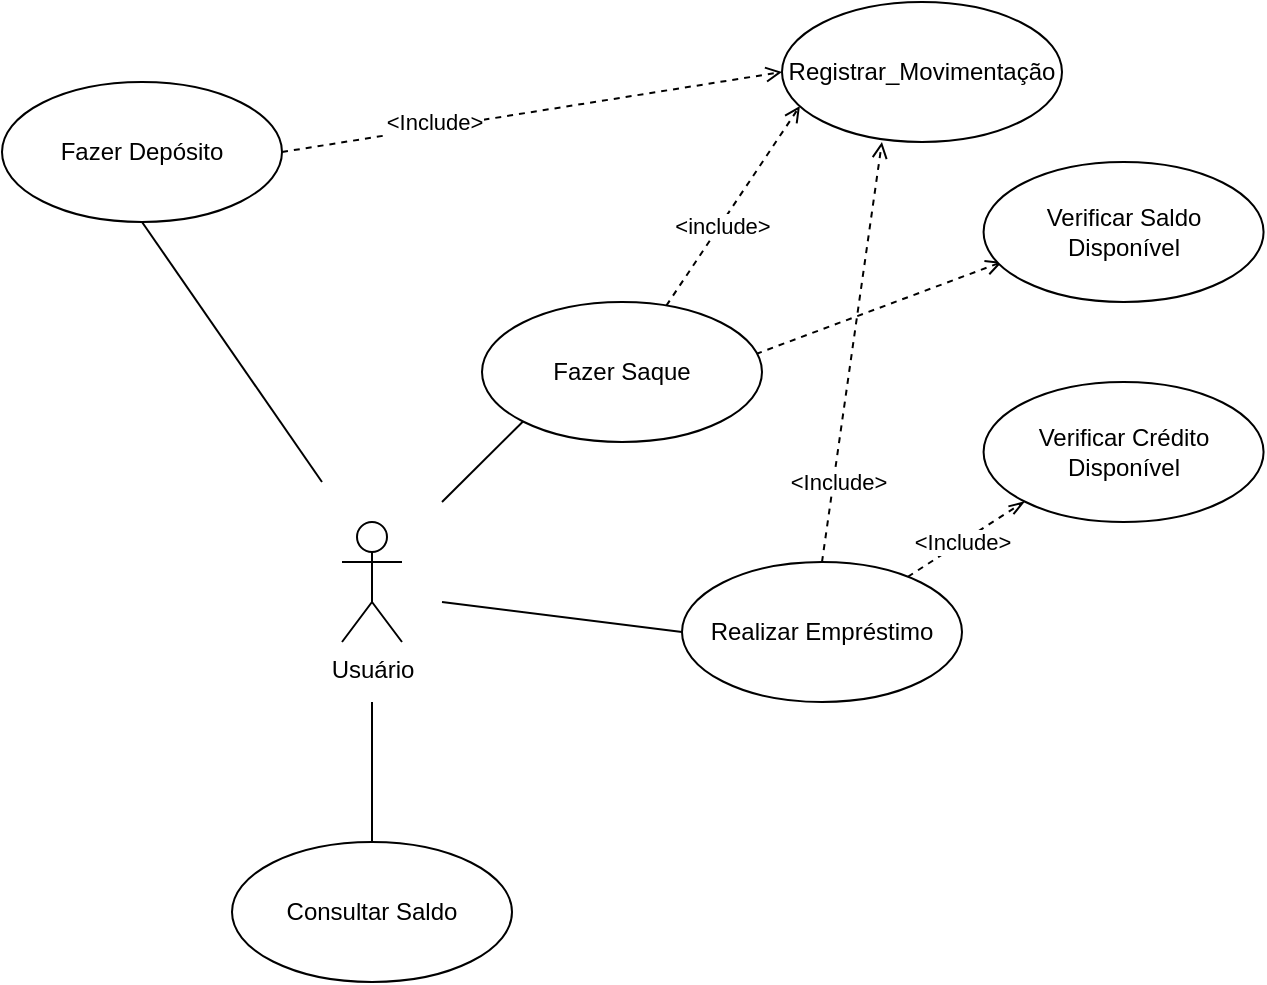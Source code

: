 <mxfile version="20.7.4" type="device"><diagram id="nTH3h49lU7G8_lspSPfa" name="Página-1"><mxGraphModel dx="878" dy="537" grid="1" gridSize="10" guides="1" tooltips="1" connect="1" arrows="1" fold="1" page="1" pageScale="1" pageWidth="827" pageHeight="1169" math="0" shadow="0"><root><mxCell id="0"/><mxCell id="1" parent="0"/><mxCell id="-mGJVOybYXLBkORKUjEq-33" style="rounded=0;orthogonalLoop=1;jettySize=auto;html=1;entryX=0;entryY=1;entryDx=0;entryDy=0;endArrow=none;endFill=0;startArrow=none;startFill=0;" edge="1" parent="1" target="-mGJVOybYXLBkORKUjEq-30"><mxGeometry relative="1" as="geometry"><mxPoint x="410" y="280" as="sourcePoint"/></mxGeometry></mxCell><mxCell id="-mGJVOybYXLBkORKUjEq-14" value="Usuário&lt;br&gt;" style="shape=umlActor;html=1;verticalLabelPosition=bottom;verticalAlign=top;align=center;" vertex="1" parent="1"><mxGeometry x="360" y="290" width="30" height="60" as="geometry"/></mxCell><mxCell id="-mGJVOybYXLBkORKUjEq-34" style="edgeStyle=none;rounded=0;orthogonalLoop=1;jettySize=auto;html=1;exitX=0.5;exitY=1;exitDx=0;exitDy=0;startArrow=none;startFill=0;endArrow=none;endFill=0;" edge="1" parent="1" source="-mGJVOybYXLBkORKUjEq-29"><mxGeometry relative="1" as="geometry"><mxPoint x="350" y="270" as="targetPoint"/></mxGeometry></mxCell><mxCell id="-mGJVOybYXLBkORKUjEq-39" style="edgeStyle=none;rounded=0;orthogonalLoop=1;jettySize=auto;html=1;exitX=1;exitY=0.5;exitDx=0;exitDy=0;entryX=0;entryY=0.5;entryDx=0;entryDy=0;startArrow=none;startFill=0;endArrow=open;endFill=0;dashed=1;" edge="1" parent="1" source="-mGJVOybYXLBkORKUjEq-29" target="-mGJVOybYXLBkORKUjEq-38"><mxGeometry relative="1" as="geometry"/></mxCell><mxCell id="-mGJVOybYXLBkORKUjEq-64" value="&amp;lt;Include&amp;gt;" style="edgeLabel;html=1;align=center;verticalAlign=middle;resizable=0;points=[];" vertex="1" connectable="0" parent="-mGJVOybYXLBkORKUjEq-39"><mxGeometry x="-0.389" y="3" relative="1" as="geometry"><mxPoint as="offset"/></mxGeometry></mxCell><mxCell id="-mGJVOybYXLBkORKUjEq-29" value="Fazer Depósito" style="ellipse;whiteSpace=wrap;html=1;" vertex="1" parent="1"><mxGeometry x="190" y="70" width="140" height="70" as="geometry"/></mxCell><mxCell id="-mGJVOybYXLBkORKUjEq-41" style="edgeStyle=none;rounded=0;orthogonalLoop=1;jettySize=auto;html=1;entryX=0.064;entryY=0.743;entryDx=0;entryDy=0;entryPerimeter=0;dashed=1;startArrow=none;startFill=0;endArrow=open;endFill=0;" edge="1" parent="1" source="-mGJVOybYXLBkORKUjEq-30" target="-mGJVOybYXLBkORKUjEq-38"><mxGeometry relative="1" as="geometry"/></mxCell><mxCell id="-mGJVOybYXLBkORKUjEq-42" value="&amp;lt;include&amp;gt;" style="edgeLabel;html=1;align=center;verticalAlign=middle;resizable=0;points=[];" vertex="1" connectable="0" parent="-mGJVOybYXLBkORKUjEq-41"><mxGeometry x="-0.193" y="-1" relative="1" as="geometry"><mxPoint as="offset"/></mxGeometry></mxCell><mxCell id="-mGJVOybYXLBkORKUjEq-62" style="edgeStyle=none;rounded=0;orthogonalLoop=1;jettySize=auto;html=1;exitX=0.979;exitY=0.371;exitDx=0;exitDy=0;entryX=0.066;entryY=0.714;entryDx=0;entryDy=0;entryPerimeter=0;startArrow=none;startFill=0;endArrow=open;endFill=0;exitPerimeter=0;dashed=1;" edge="1" parent="1" source="-mGJVOybYXLBkORKUjEq-30" target="-mGJVOybYXLBkORKUjEq-57"><mxGeometry relative="1" as="geometry"/></mxCell><mxCell id="-mGJVOybYXLBkORKUjEq-30" value="Fazer Saque" style="ellipse;whiteSpace=wrap;html=1;" vertex="1" parent="1"><mxGeometry x="430" y="180" width="140" height="70" as="geometry"/></mxCell><mxCell id="-mGJVOybYXLBkORKUjEq-36" style="edgeStyle=none;rounded=0;orthogonalLoop=1;jettySize=auto;html=1;startArrow=none;startFill=0;endArrow=none;endFill=0;" edge="1" parent="1" source="-mGJVOybYXLBkORKUjEq-32"><mxGeometry relative="1" as="geometry"><mxPoint x="375" y="380" as="targetPoint"/></mxGeometry></mxCell><mxCell id="-mGJVOybYXLBkORKUjEq-32" value="Consultar Saldo" style="ellipse;whiteSpace=wrap;html=1;" vertex="1" parent="1"><mxGeometry x="305" y="450" width="140" height="70" as="geometry"/></mxCell><mxCell id="-mGJVOybYXLBkORKUjEq-38" value="Registrar_Movimentação" style="ellipse;whiteSpace=wrap;html=1;" vertex="1" parent="1"><mxGeometry x="580" y="30" width="140" height="70" as="geometry"/></mxCell><mxCell id="-mGJVOybYXLBkORKUjEq-51" style="edgeStyle=none;rounded=0;orthogonalLoop=1;jettySize=auto;html=1;entryX=0;entryY=1;entryDx=0;entryDy=0;startArrow=none;startFill=0;endArrow=openThin;endFill=0;dashed=1;" edge="1" parent="1" source="-mGJVOybYXLBkORKUjEq-53" target="-mGJVOybYXLBkORKUjEq-54"><mxGeometry relative="1" as="geometry"/></mxCell><mxCell id="-mGJVOybYXLBkORKUjEq-52" value="&amp;lt;Include&amp;gt;" style="edgeLabel;html=1;align=center;verticalAlign=middle;resizable=0;points=[];" vertex="1" connectable="0" parent="-mGJVOybYXLBkORKUjEq-51"><mxGeometry x="-0.361" y="1" relative="1" as="geometry"><mxPoint x="9" y="-5" as="offset"/></mxGeometry></mxCell><mxCell id="-mGJVOybYXLBkORKUjEq-55" style="edgeStyle=none;rounded=0;orthogonalLoop=1;jettySize=auto;html=1;exitX=0;exitY=0.5;exitDx=0;exitDy=0;startArrow=none;startFill=0;endArrow=none;endFill=0;" edge="1" parent="1" source="-mGJVOybYXLBkORKUjEq-53"><mxGeometry relative="1" as="geometry"><mxPoint x="410" y="330" as="targetPoint"/></mxGeometry></mxCell><mxCell id="-mGJVOybYXLBkORKUjEq-56" style="edgeStyle=none;rounded=0;orthogonalLoop=1;jettySize=auto;html=1;exitX=0.5;exitY=0;exitDx=0;exitDy=0;entryX=0.357;entryY=1;entryDx=0;entryDy=0;entryPerimeter=0;startArrow=none;startFill=0;endArrow=open;endFill=0;dashed=1;" edge="1" parent="1" source="-mGJVOybYXLBkORKUjEq-53" target="-mGJVOybYXLBkORKUjEq-38"><mxGeometry relative="1" as="geometry"/></mxCell><mxCell id="-mGJVOybYXLBkORKUjEq-63" value="&amp;lt;Include&amp;gt;" style="edgeLabel;html=1;align=center;verticalAlign=middle;resizable=0;points=[];" vertex="1" connectable="0" parent="-mGJVOybYXLBkORKUjEq-56"><mxGeometry x="-0.616" y="-2" relative="1" as="geometry"><mxPoint as="offset"/></mxGeometry></mxCell><mxCell id="-mGJVOybYXLBkORKUjEq-53" value="Realizar Empréstimo" style="ellipse;whiteSpace=wrap;html=1;" vertex="1" parent="1"><mxGeometry x="530" y="310" width="140" height="70" as="geometry"/></mxCell><mxCell id="-mGJVOybYXLBkORKUjEq-54" value="Verificar Crédito&lt;br&gt;Disponível" style="ellipse;whiteSpace=wrap;html=1;" vertex="1" parent="1"><mxGeometry x="680.79" y="220" width="140" height="70" as="geometry"/></mxCell><mxCell id="-mGJVOybYXLBkORKUjEq-57" value="Verificar Saldo&lt;br&gt;Disponível" style="ellipse;whiteSpace=wrap;html=1;" vertex="1" parent="1"><mxGeometry x="680.79" y="110" width="140" height="70" as="geometry"/></mxCell></root></mxGraphModel></diagram></mxfile>